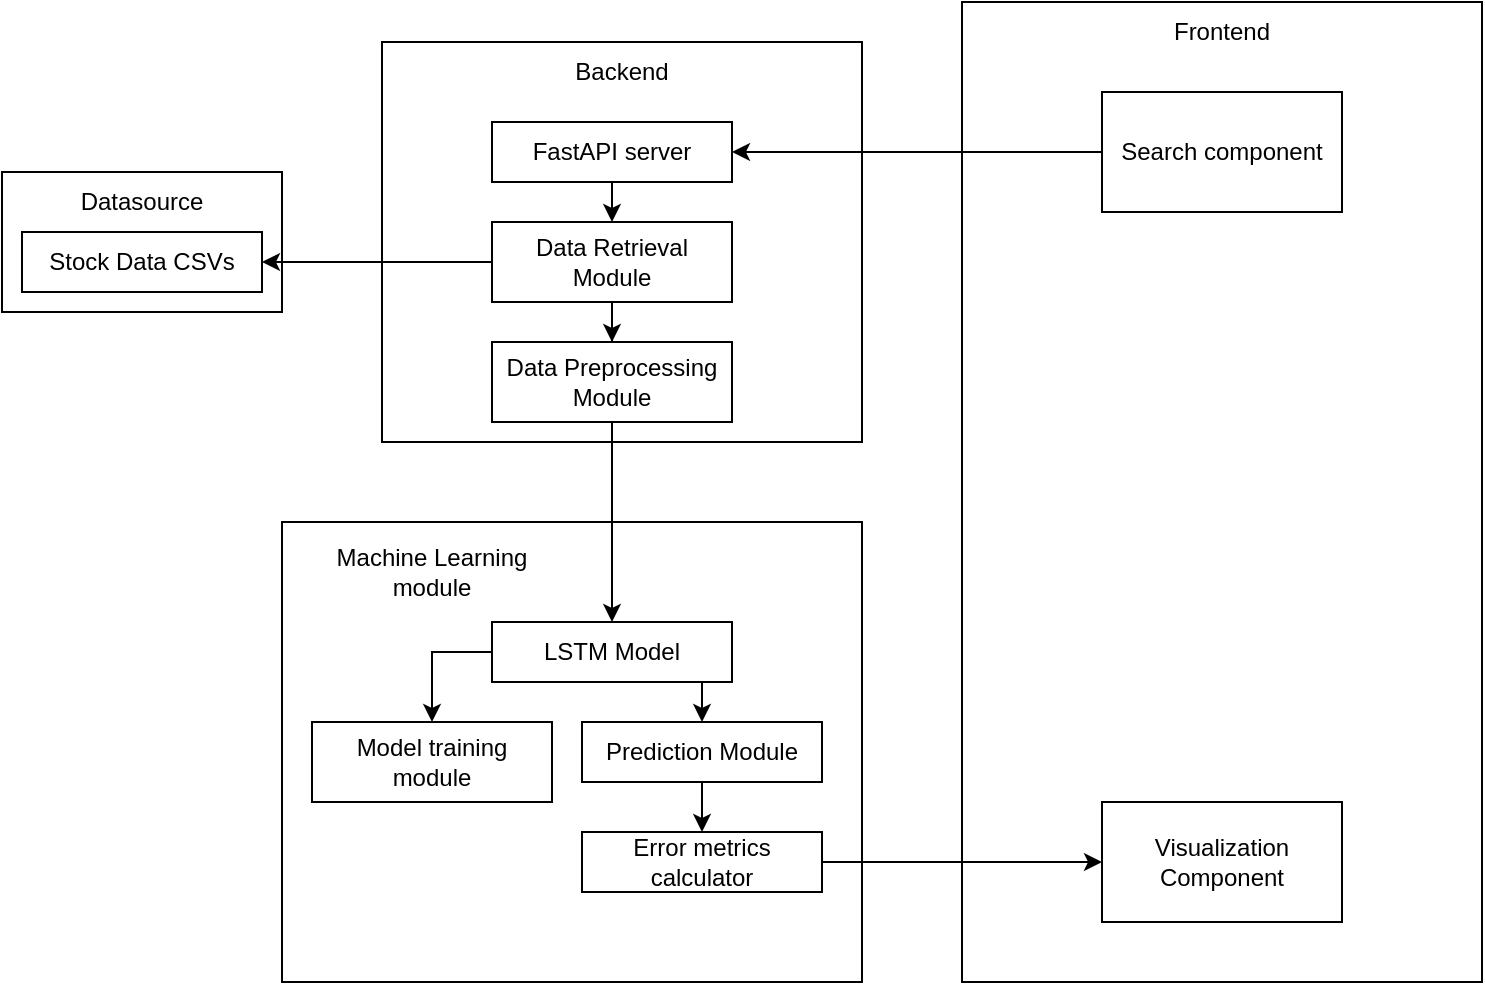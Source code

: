 <mxfile version="26.0.11">
  <diagram name="Page-1" id="ugMxgBbddF1cHXZEuJHc">
    <mxGraphModel dx="913" dy="495" grid="0" gridSize="10" guides="1" tooltips="1" connect="1" arrows="1" fold="1" page="1" pageScale="1" pageWidth="827" pageHeight="1169" math="0" shadow="0">
      <root>
        <mxCell id="0" />
        <mxCell id="1" parent="0" />
        <mxCell id="DAkChOMouGQohSM_s3TC-1" value="" style="rounded=0;whiteSpace=wrap;html=1;" vertex="1" parent="1">
          <mxGeometry x="60" y="255" width="140" height="70" as="geometry" />
        </mxCell>
        <mxCell id="DAkChOMouGQohSM_s3TC-2" value="" style="rounded=0;whiteSpace=wrap;html=1;" vertex="1" parent="1">
          <mxGeometry x="200" y="430" width="290" height="230" as="geometry" />
        </mxCell>
        <mxCell id="DAkChOMouGQohSM_s3TC-3" value="" style="rounded=0;whiteSpace=wrap;html=1;" vertex="1" parent="1">
          <mxGeometry x="250" y="190" width="240" height="200" as="geometry" />
        </mxCell>
        <mxCell id="DAkChOMouGQohSM_s3TC-4" value="" style="rounded=0;whiteSpace=wrap;html=1;" vertex="1" parent="1">
          <mxGeometry x="540" y="170" width="260" height="490" as="geometry" />
        </mxCell>
        <mxCell id="DAkChOMouGQohSM_s3TC-5" value="Frontend" style="text;html=1;align=center;verticalAlign=middle;whiteSpace=wrap;rounded=0;" vertex="1" parent="1">
          <mxGeometry x="640" y="170" width="60" height="30" as="geometry" />
        </mxCell>
        <mxCell id="DAkChOMouGQohSM_s3TC-7" value="Backend" style="text;html=1;align=center;verticalAlign=middle;whiteSpace=wrap;rounded=0;" vertex="1" parent="1">
          <mxGeometry x="340" y="190" width="60" height="30" as="geometry" />
        </mxCell>
        <mxCell id="DAkChOMouGQohSM_s3TC-8" value="Machine Learning module" style="text;html=1;align=center;verticalAlign=middle;whiteSpace=wrap;rounded=0;" vertex="1" parent="1">
          <mxGeometry x="220" y="440" width="110" height="30" as="geometry" />
        </mxCell>
        <mxCell id="DAkChOMouGQohSM_s3TC-9" value="Datasource" style="text;html=1;align=center;verticalAlign=middle;whiteSpace=wrap;rounded=0;" vertex="1" parent="1">
          <mxGeometry x="100" y="255" width="60" height="30" as="geometry" />
        </mxCell>
        <mxCell id="DAkChOMouGQohSM_s3TC-10" value="FastAPI server" style="rounded=0;whiteSpace=wrap;html=1;" vertex="1" parent="1">
          <mxGeometry x="305" y="230" width="120" height="30" as="geometry" />
        </mxCell>
        <mxCell id="DAkChOMouGQohSM_s3TC-18" style="edgeStyle=orthogonalEdgeStyle;rounded=0;orthogonalLoop=1;jettySize=auto;html=1;exitX=0;exitY=0.5;exitDx=0;exitDy=0;entryX=1;entryY=0.5;entryDx=0;entryDy=0;" edge="1" parent="1" source="DAkChOMouGQohSM_s3TC-11" target="DAkChOMouGQohSM_s3TC-17">
          <mxGeometry relative="1" as="geometry">
            <Array as="points">
              <mxPoint x="240" y="300" />
              <mxPoint x="240" y="300" />
            </Array>
          </mxGeometry>
        </mxCell>
        <mxCell id="DAkChOMouGQohSM_s3TC-20" value="" style="edgeStyle=orthogonalEdgeStyle;rounded=0;orthogonalLoop=1;jettySize=auto;html=1;" edge="1" parent="1" source="DAkChOMouGQohSM_s3TC-11" target="DAkChOMouGQohSM_s3TC-12">
          <mxGeometry relative="1" as="geometry" />
        </mxCell>
        <mxCell id="DAkChOMouGQohSM_s3TC-11" value="Data Retrieval Module" style="rounded=0;whiteSpace=wrap;html=1;" vertex="1" parent="1">
          <mxGeometry x="305" y="280" width="120" height="40" as="geometry" />
        </mxCell>
        <mxCell id="DAkChOMouGQohSM_s3TC-28" style="edgeStyle=orthogonalEdgeStyle;rounded=0;orthogonalLoop=1;jettySize=auto;html=1;exitX=0.5;exitY=1;exitDx=0;exitDy=0;entryX=0.5;entryY=0;entryDx=0;entryDy=0;" edge="1" parent="1" source="DAkChOMouGQohSM_s3TC-12" target="DAkChOMouGQohSM_s3TC-24">
          <mxGeometry relative="1" as="geometry">
            <mxPoint x="365" y="420" as="targetPoint" />
          </mxGeometry>
        </mxCell>
        <mxCell id="DAkChOMouGQohSM_s3TC-12" value="Data Preprocessing Module" style="rounded=0;whiteSpace=wrap;html=1;" vertex="1" parent="1">
          <mxGeometry x="305" y="340" width="120" height="40" as="geometry" />
        </mxCell>
        <mxCell id="DAkChOMouGQohSM_s3TC-16" value="" style="endArrow=classic;html=1;rounded=0;entryX=0.5;entryY=0;entryDx=0;entryDy=0;exitX=0.5;exitY=1;exitDx=0;exitDy=0;" edge="1" parent="1" source="DAkChOMouGQohSM_s3TC-10" target="DAkChOMouGQohSM_s3TC-11">
          <mxGeometry width="50" height="50" relative="1" as="geometry">
            <mxPoint x="110" y="310" as="sourcePoint" />
            <mxPoint x="160" y="260" as="targetPoint" />
          </mxGeometry>
        </mxCell>
        <mxCell id="DAkChOMouGQohSM_s3TC-17" value="Stock Data CSVs" style="rounded=0;whiteSpace=wrap;html=1;" vertex="1" parent="1">
          <mxGeometry x="70" y="285" width="120" height="30" as="geometry" />
        </mxCell>
        <mxCell id="DAkChOMouGQohSM_s3TC-23" style="edgeStyle=orthogonalEdgeStyle;rounded=0;orthogonalLoop=1;jettySize=auto;html=1;entryX=1;entryY=0.5;entryDx=0;entryDy=0;" edge="1" parent="1" source="DAkChOMouGQohSM_s3TC-21" target="DAkChOMouGQohSM_s3TC-10">
          <mxGeometry relative="1" as="geometry" />
        </mxCell>
        <mxCell id="DAkChOMouGQohSM_s3TC-21" value="Search component" style="rounded=0;whiteSpace=wrap;html=1;" vertex="1" parent="1">
          <mxGeometry x="610" y="215" width="120" height="60" as="geometry" />
        </mxCell>
        <mxCell id="DAkChOMouGQohSM_s3TC-22" value="Visualization Component" style="rounded=0;whiteSpace=wrap;html=1;" vertex="1" parent="1">
          <mxGeometry x="610" y="570" width="120" height="60" as="geometry" />
        </mxCell>
        <mxCell id="DAkChOMouGQohSM_s3TC-29" style="edgeStyle=orthogonalEdgeStyle;rounded=0;orthogonalLoop=1;jettySize=auto;html=1;exitX=0;exitY=0.5;exitDx=0;exitDy=0;entryX=0.5;entryY=0;entryDx=0;entryDy=0;" edge="1" parent="1" source="DAkChOMouGQohSM_s3TC-24" target="DAkChOMouGQohSM_s3TC-25">
          <mxGeometry relative="1" as="geometry" />
        </mxCell>
        <mxCell id="DAkChOMouGQohSM_s3TC-30" style="edgeStyle=orthogonalEdgeStyle;rounded=0;orthogonalLoop=1;jettySize=auto;html=1;exitX=0.75;exitY=1;exitDx=0;exitDy=0;entryX=0.5;entryY=0;entryDx=0;entryDy=0;" edge="1" parent="1" source="DAkChOMouGQohSM_s3TC-24" target="DAkChOMouGQohSM_s3TC-26">
          <mxGeometry relative="1" as="geometry" />
        </mxCell>
        <mxCell id="DAkChOMouGQohSM_s3TC-24" value="LSTM Model" style="rounded=0;whiteSpace=wrap;html=1;" vertex="1" parent="1">
          <mxGeometry x="305" y="480" width="120" height="30" as="geometry" />
        </mxCell>
        <mxCell id="DAkChOMouGQohSM_s3TC-25" value="Model training module" style="rounded=0;whiteSpace=wrap;html=1;" vertex="1" parent="1">
          <mxGeometry x="215" y="530" width="120" height="40" as="geometry" />
        </mxCell>
        <mxCell id="DAkChOMouGQohSM_s3TC-31" style="edgeStyle=orthogonalEdgeStyle;rounded=0;orthogonalLoop=1;jettySize=auto;html=1;exitX=0.5;exitY=1;exitDx=0;exitDy=0;entryX=0.5;entryY=0;entryDx=0;entryDy=0;" edge="1" parent="1" source="DAkChOMouGQohSM_s3TC-26" target="DAkChOMouGQohSM_s3TC-27">
          <mxGeometry relative="1" as="geometry" />
        </mxCell>
        <mxCell id="DAkChOMouGQohSM_s3TC-26" value="Prediction Module" style="rounded=0;whiteSpace=wrap;html=1;" vertex="1" parent="1">
          <mxGeometry x="350" y="530" width="120" height="30" as="geometry" />
        </mxCell>
        <mxCell id="DAkChOMouGQohSM_s3TC-32" style="edgeStyle=orthogonalEdgeStyle;rounded=0;orthogonalLoop=1;jettySize=auto;html=1;exitX=1;exitY=0.5;exitDx=0;exitDy=0;entryX=0;entryY=0.5;entryDx=0;entryDy=0;" edge="1" parent="1" source="DAkChOMouGQohSM_s3TC-27" target="DAkChOMouGQohSM_s3TC-22">
          <mxGeometry relative="1" as="geometry" />
        </mxCell>
        <mxCell id="DAkChOMouGQohSM_s3TC-27" value="Error metrics calculator" style="rounded=0;whiteSpace=wrap;html=1;" vertex="1" parent="1">
          <mxGeometry x="350" y="585" width="120" height="30" as="geometry" />
        </mxCell>
      </root>
    </mxGraphModel>
  </diagram>
</mxfile>
